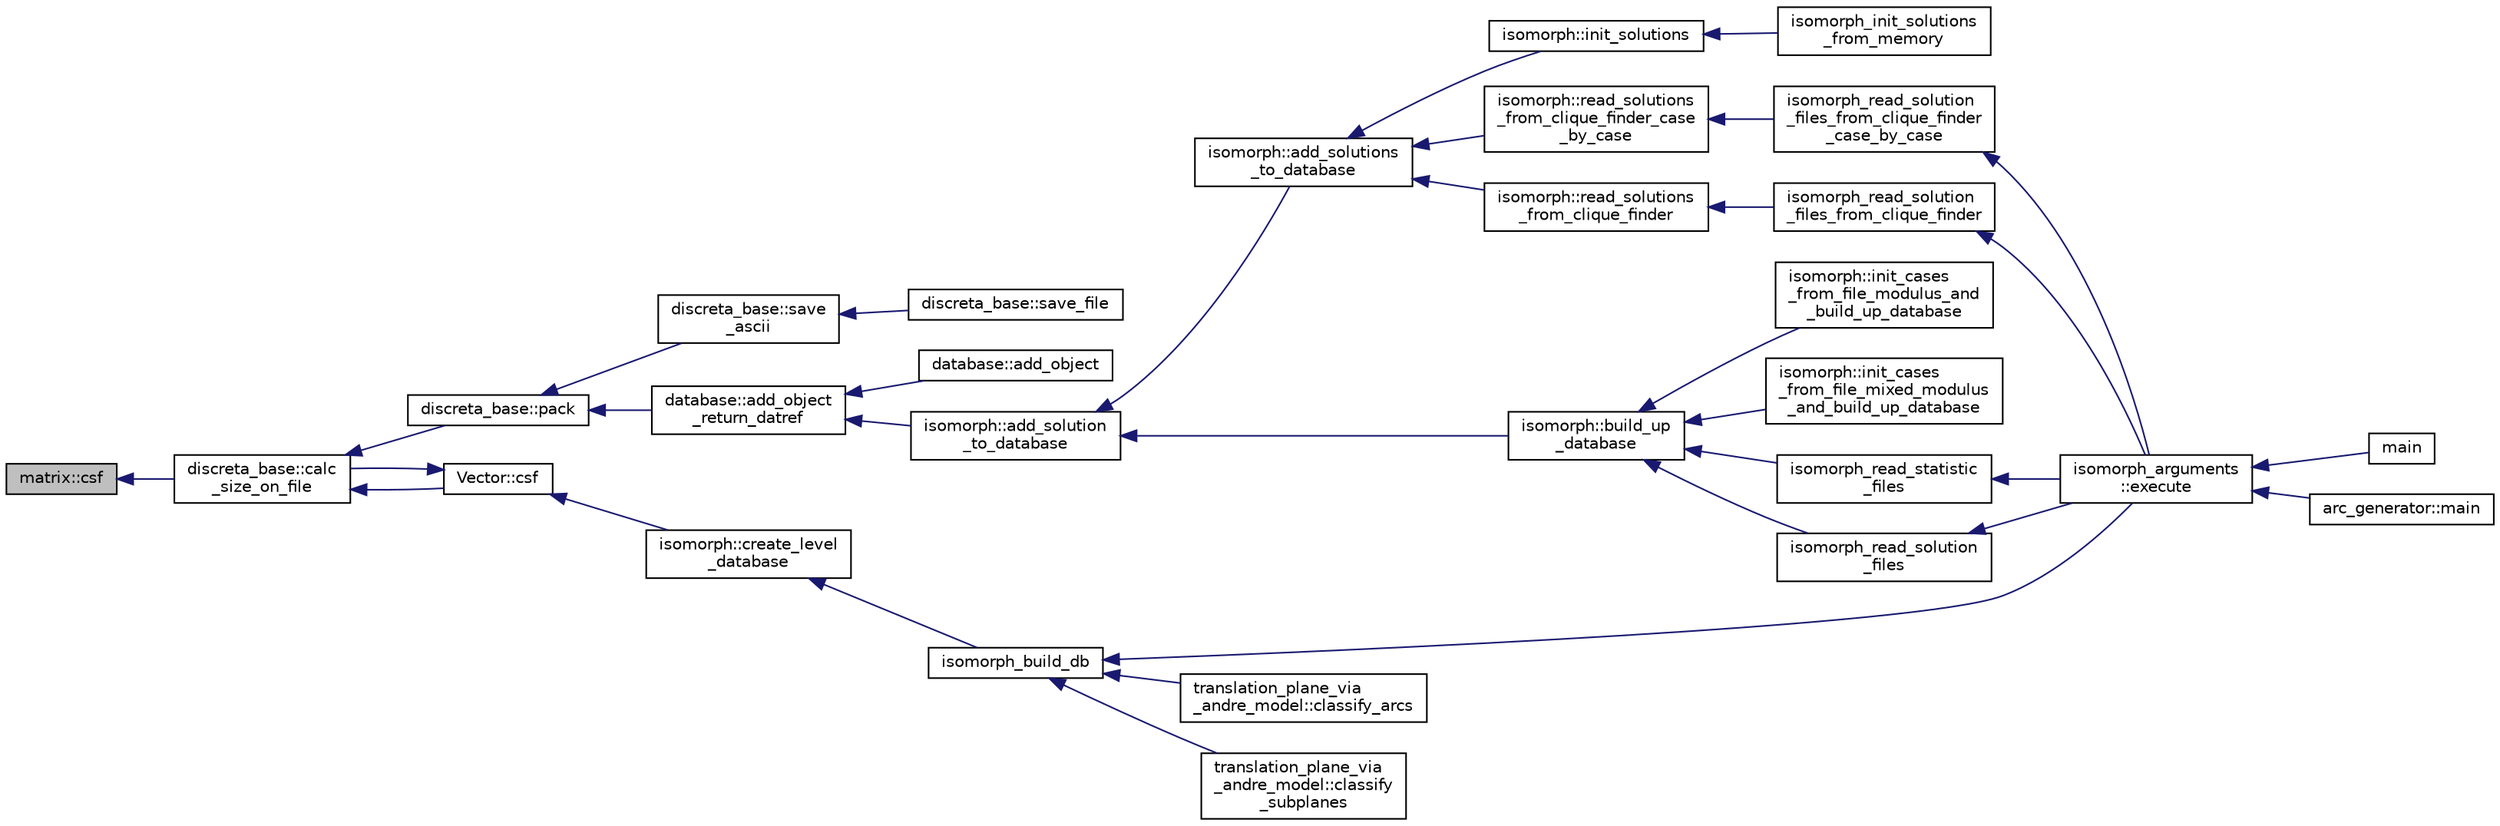 digraph "matrix::csf"
{
  edge [fontname="Helvetica",fontsize="10",labelfontname="Helvetica",labelfontsize="10"];
  node [fontname="Helvetica",fontsize="10",shape=record];
  rankdir="LR";
  Node192 [label="matrix::csf",height=0.2,width=0.4,color="black", fillcolor="grey75", style="filled", fontcolor="black"];
  Node192 -> Node193 [dir="back",color="midnightblue",fontsize="10",style="solid",fontname="Helvetica"];
  Node193 [label="discreta_base::calc\l_size_on_file",height=0.2,width=0.4,color="black", fillcolor="white", style="filled",URL="$d7/d71/classdiscreta__base.html#ae342640849a0b5bd6096b8e29c7145ff"];
  Node193 -> Node194 [dir="back",color="midnightblue",fontsize="10",style="solid",fontname="Helvetica"];
  Node194 [label="discreta_base::pack",height=0.2,width=0.4,color="black", fillcolor="white", style="filled",URL="$d7/d71/classdiscreta__base.html#aca663109cfebec3214b8f55a1234b3a1"];
  Node194 -> Node195 [dir="back",color="midnightblue",fontsize="10",style="solid",fontname="Helvetica"];
  Node195 [label="discreta_base::save\l_ascii",height=0.2,width=0.4,color="black", fillcolor="white", style="filled",URL="$d7/d71/classdiscreta__base.html#a20b88cb86e90c53a6046843396c171b1"];
  Node195 -> Node196 [dir="back",color="midnightblue",fontsize="10",style="solid",fontname="Helvetica"];
  Node196 [label="discreta_base::save_file",height=0.2,width=0.4,color="black", fillcolor="white", style="filled",URL="$d7/d71/classdiscreta__base.html#a17630e7267e0a73778a3b544f4ebdd11"];
  Node194 -> Node197 [dir="back",color="midnightblue",fontsize="10",style="solid",fontname="Helvetica"];
  Node197 [label="database::add_object\l_return_datref",height=0.2,width=0.4,color="black", fillcolor="white", style="filled",URL="$db/d72/classdatabase.html#a6b0c2e6ebb9938c57ce826647ed1ad40"];
  Node197 -> Node198 [dir="back",color="midnightblue",fontsize="10",style="solid",fontname="Helvetica"];
  Node198 [label="database::add_object",height=0.2,width=0.4,color="black", fillcolor="white", style="filled",URL="$db/d72/classdatabase.html#a880f60c1d94fff84d0db2b119361fbb6"];
  Node197 -> Node199 [dir="back",color="midnightblue",fontsize="10",style="solid",fontname="Helvetica"];
  Node199 [label="isomorph::add_solution\l_to_database",height=0.2,width=0.4,color="black", fillcolor="white", style="filled",URL="$d3/d5f/classisomorph.html#a18fee606dcd59d50cee898770d01dbc8"];
  Node199 -> Node200 [dir="back",color="midnightblue",fontsize="10",style="solid",fontname="Helvetica"];
  Node200 [label="isomorph::add_solutions\l_to_database",height=0.2,width=0.4,color="black", fillcolor="white", style="filled",URL="$d3/d5f/classisomorph.html#afe502608a65808a0daf63ac05c860e62"];
  Node200 -> Node201 [dir="back",color="midnightblue",fontsize="10",style="solid",fontname="Helvetica"];
  Node201 [label="isomorph::init_solutions",height=0.2,width=0.4,color="black", fillcolor="white", style="filled",URL="$d3/d5f/classisomorph.html#a729746a01bd45d55565d0a11cda9e9a3"];
  Node201 -> Node202 [dir="back",color="midnightblue",fontsize="10",style="solid",fontname="Helvetica"];
  Node202 [label="isomorph_init_solutions\l_from_memory",height=0.2,width=0.4,color="black", fillcolor="white", style="filled",URL="$d4/d7e/isomorph__global_8_c.html#a490bbe6199dc1e29d186b26834266e03"];
  Node200 -> Node203 [dir="back",color="midnightblue",fontsize="10",style="solid",fontname="Helvetica"];
  Node203 [label="isomorph::read_solutions\l_from_clique_finder_case\l_by_case",height=0.2,width=0.4,color="black", fillcolor="white", style="filled",URL="$d3/d5f/classisomorph.html#a65bc5ec528f741a1b01cdd606dfed579"];
  Node203 -> Node204 [dir="back",color="midnightblue",fontsize="10",style="solid",fontname="Helvetica"];
  Node204 [label="isomorph_read_solution\l_files_from_clique_finder\l_case_by_case",height=0.2,width=0.4,color="black", fillcolor="white", style="filled",URL="$d4/d7e/isomorph__global_8_c.html#a2a55ab4b2df6ae83f916cf01eccdf67c"];
  Node204 -> Node205 [dir="back",color="midnightblue",fontsize="10",style="solid",fontname="Helvetica"];
  Node205 [label="isomorph_arguments\l::execute",height=0.2,width=0.4,color="black", fillcolor="white", style="filled",URL="$d5/de4/classisomorph__arguments.html#aa85e472d14906abdd5672dc66027583e"];
  Node205 -> Node206 [dir="back",color="midnightblue",fontsize="10",style="solid",fontname="Helvetica"];
  Node206 [label="main",height=0.2,width=0.4,color="black", fillcolor="white", style="filled",URL="$d1/d5e/blt__main_8_c.html#a217dbf8b442f20279ea00b898af96f52"];
  Node205 -> Node207 [dir="back",color="midnightblue",fontsize="10",style="solid",fontname="Helvetica"];
  Node207 [label="arc_generator::main",height=0.2,width=0.4,color="black", fillcolor="white", style="filled",URL="$d4/d21/classarc__generator.html#ad80140b51b165dad1fe6ab232be7829a"];
  Node200 -> Node208 [dir="back",color="midnightblue",fontsize="10",style="solid",fontname="Helvetica"];
  Node208 [label="isomorph::read_solutions\l_from_clique_finder",height=0.2,width=0.4,color="black", fillcolor="white", style="filled",URL="$d3/d5f/classisomorph.html#a14c4ac27b0d97d338e14ac0d183c5c64"];
  Node208 -> Node209 [dir="back",color="midnightblue",fontsize="10",style="solid",fontname="Helvetica"];
  Node209 [label="isomorph_read_solution\l_files_from_clique_finder",height=0.2,width=0.4,color="black", fillcolor="white", style="filled",URL="$d4/d7e/isomorph__global_8_c.html#ad8be067333430bfdd26c0a34549f4556"];
  Node209 -> Node205 [dir="back",color="midnightblue",fontsize="10",style="solid",fontname="Helvetica"];
  Node199 -> Node210 [dir="back",color="midnightblue",fontsize="10",style="solid",fontname="Helvetica"];
  Node210 [label="isomorph::build_up\l_database",height=0.2,width=0.4,color="black", fillcolor="white", style="filled",URL="$d3/d5f/classisomorph.html#a40bea8f733a5855879f927fc73324384"];
  Node210 -> Node211 [dir="back",color="midnightblue",fontsize="10",style="solid",fontname="Helvetica"];
  Node211 [label="isomorph::init_cases\l_from_file_modulus_and\l_build_up_database",height=0.2,width=0.4,color="black", fillcolor="white", style="filled",URL="$d3/d5f/classisomorph.html#a42c6ebeadb51263d8ae8c1bdaae3ebbd"];
  Node210 -> Node212 [dir="back",color="midnightblue",fontsize="10",style="solid",fontname="Helvetica"];
  Node212 [label="isomorph::init_cases\l_from_file_mixed_modulus\l_and_build_up_database",height=0.2,width=0.4,color="black", fillcolor="white", style="filled",URL="$d3/d5f/classisomorph.html#acae208131143734575c088b5f50123f6"];
  Node210 -> Node213 [dir="back",color="midnightblue",fontsize="10",style="solid",fontname="Helvetica"];
  Node213 [label="isomorph_read_statistic\l_files",height=0.2,width=0.4,color="black", fillcolor="white", style="filled",URL="$d4/d7e/isomorph__global_8_c.html#a78a6ee9d7dee4708fc721374bdebfa83"];
  Node213 -> Node205 [dir="back",color="midnightblue",fontsize="10",style="solid",fontname="Helvetica"];
  Node210 -> Node214 [dir="back",color="midnightblue",fontsize="10",style="solid",fontname="Helvetica"];
  Node214 [label="isomorph_read_solution\l_files",height=0.2,width=0.4,color="black", fillcolor="white", style="filled",URL="$d4/d7e/isomorph__global_8_c.html#a697da824ab34db5c830530fb3c97df24"];
  Node214 -> Node205 [dir="back",color="midnightblue",fontsize="10",style="solid",fontname="Helvetica"];
  Node193 -> Node215 [dir="back",color="midnightblue",fontsize="10",style="solid",fontname="Helvetica"];
  Node215 [label="Vector::csf",height=0.2,width=0.4,color="black", fillcolor="white", style="filled",URL="$d5/db2/class_vector.html#a7bbfe1d599a93f58b2150a026a27b0f4"];
  Node215 -> Node193 [dir="back",color="midnightblue",fontsize="10",style="solid",fontname="Helvetica"];
  Node215 -> Node216 [dir="back",color="midnightblue",fontsize="10",style="solid",fontname="Helvetica"];
  Node216 [label="isomorph::create_level\l_database",height=0.2,width=0.4,color="black", fillcolor="white", style="filled",URL="$d3/d5f/classisomorph.html#a15a452310bd3189f10f34c7dd7085e69"];
  Node216 -> Node217 [dir="back",color="midnightblue",fontsize="10",style="solid",fontname="Helvetica"];
  Node217 [label="isomorph_build_db",height=0.2,width=0.4,color="black", fillcolor="white", style="filled",URL="$d4/d7e/isomorph__global_8_c.html#a12eb18567e79a7978cb4f9e80d2055ac"];
  Node217 -> Node218 [dir="back",color="midnightblue",fontsize="10",style="solid",fontname="Helvetica"];
  Node218 [label="translation_plane_via\l_andre_model::classify_arcs",height=0.2,width=0.4,color="black", fillcolor="white", style="filled",URL="$d1/dcc/classtranslation__plane__via__andre__model.html#ac8f002e812a8b152d41e806688601c5e"];
  Node217 -> Node219 [dir="back",color="midnightblue",fontsize="10",style="solid",fontname="Helvetica"];
  Node219 [label="translation_plane_via\l_andre_model::classify\l_subplanes",height=0.2,width=0.4,color="black", fillcolor="white", style="filled",URL="$d1/dcc/classtranslation__plane__via__andre__model.html#a794fefa95f0a7f7b887133375988ee55"];
  Node217 -> Node205 [dir="back",color="midnightblue",fontsize="10",style="solid",fontname="Helvetica"];
}
